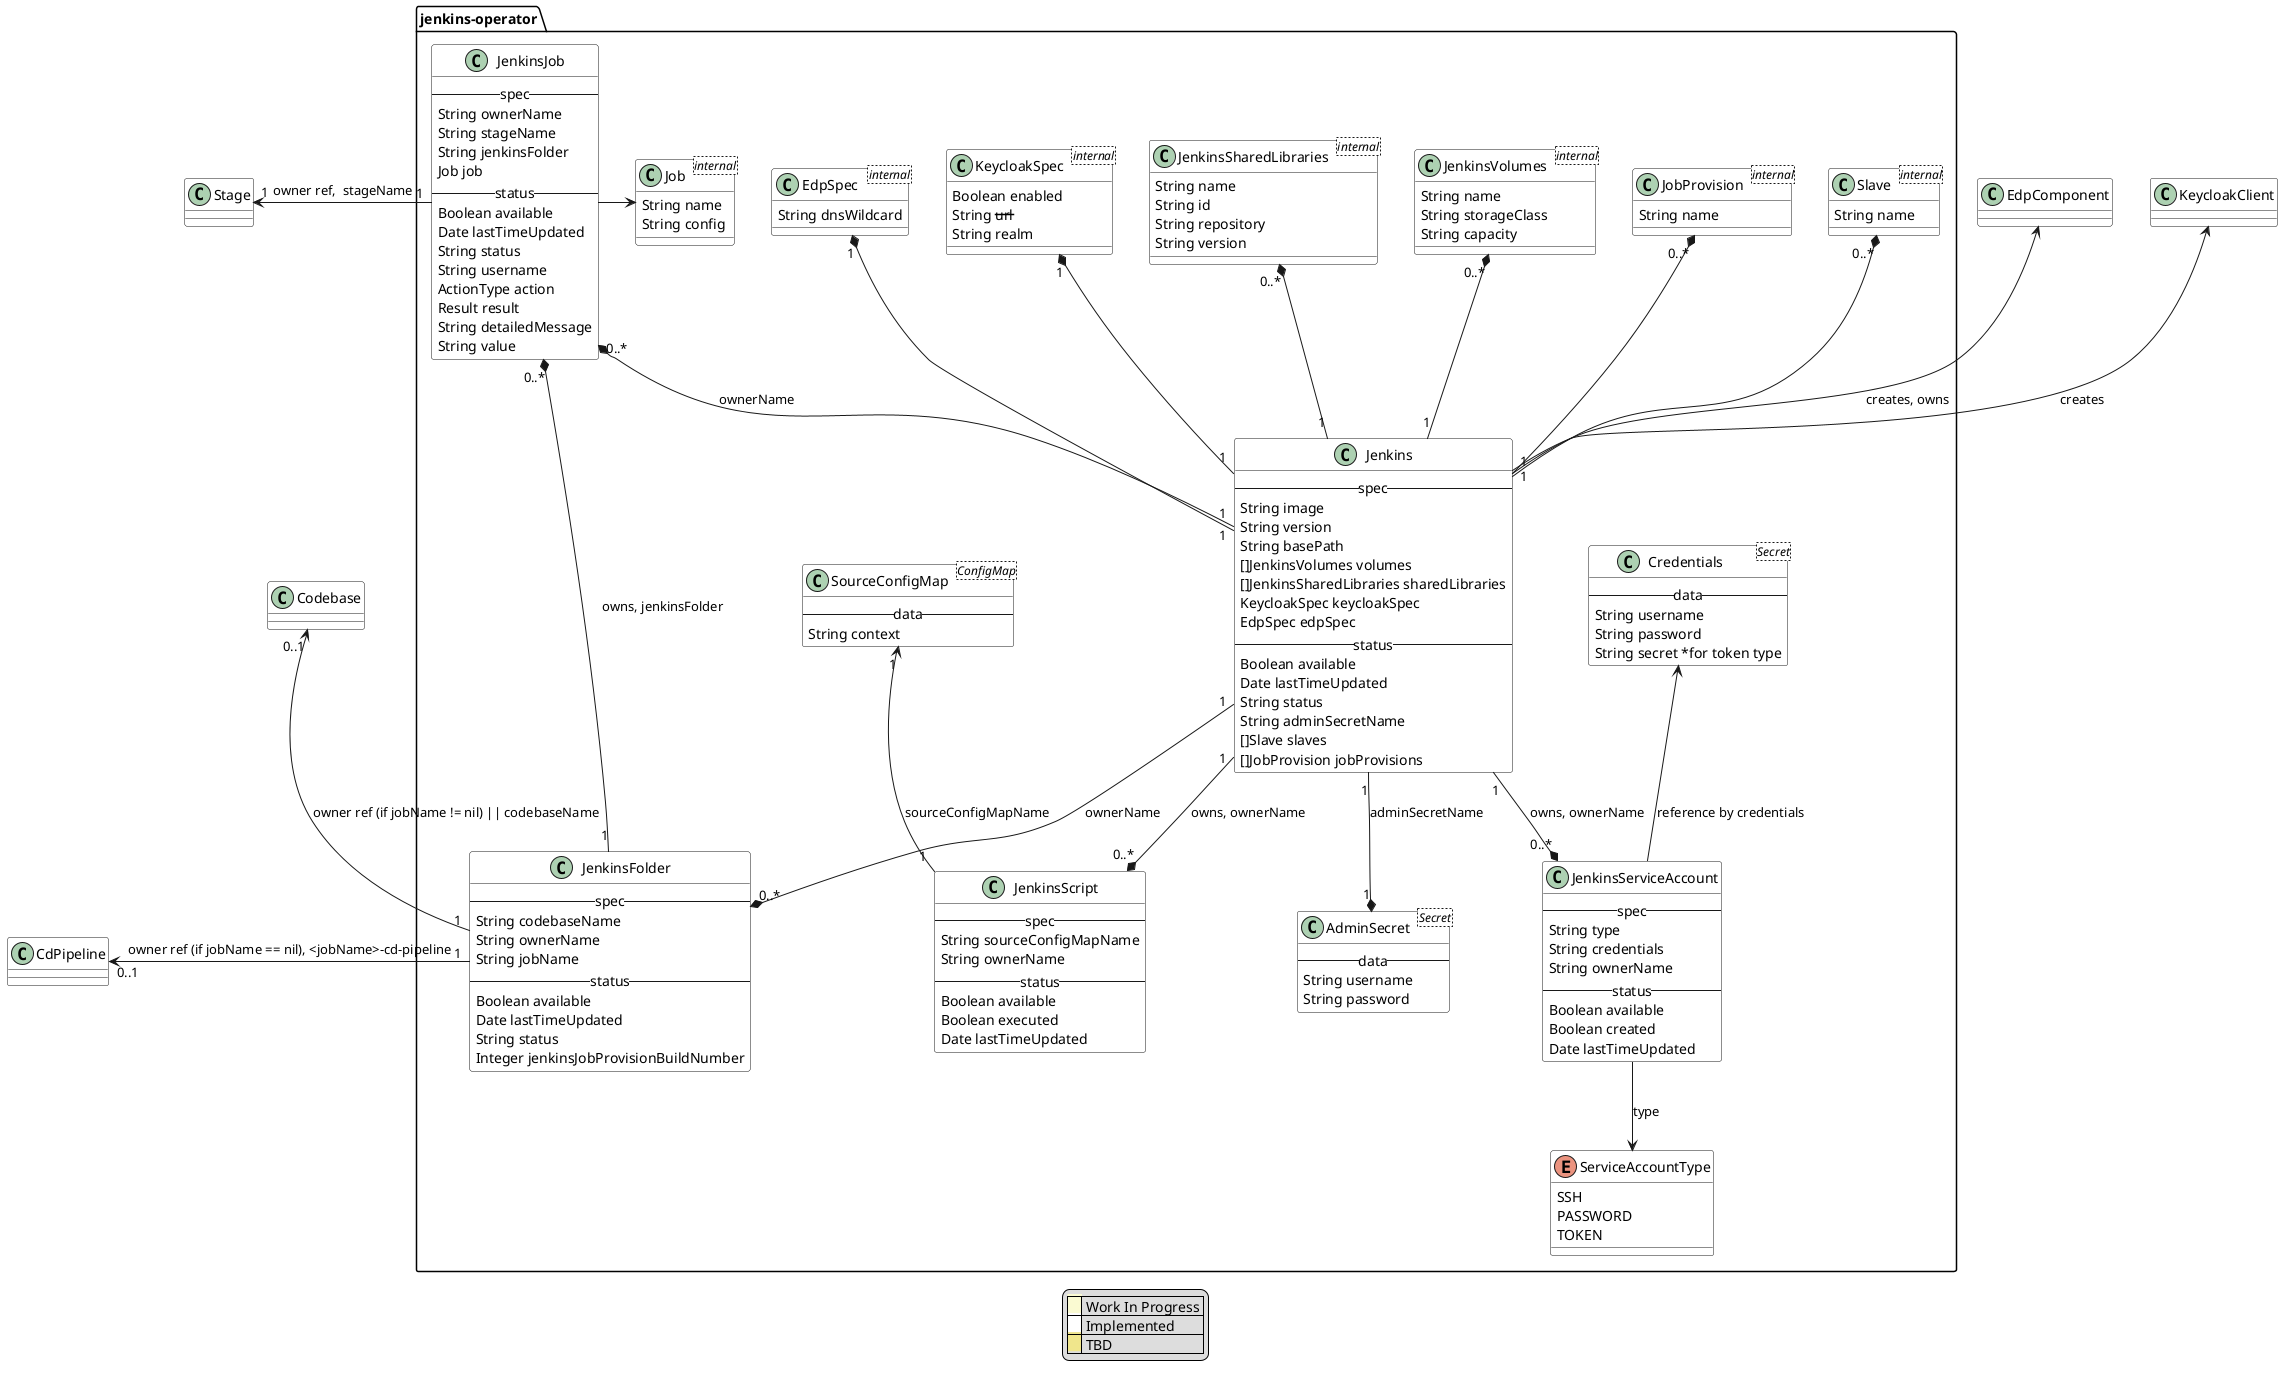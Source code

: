 @startuml

skinparam class {
	backgroundColor<<impl>> LightGoldenRodYellow
	backgroundColor<<wip>> LightGreen
	backgroundColor<<tbd>> Khaki
}

package jenkins-operator {
    class Jenkins {
        -- spec --
        String image
        String version
        String basePath
        []JenkinsVolumes volumes
        []JenkinsSharedLibraries sharedLibraries
        KeycloakSpec keycloakSpec
        EdpSpec edpSpec
        -- status --
        Boolean available
        Date lastTimeUpdated
        String status
        String adminSecretName
        []Slave slaves
        []JobProvision jobProvisions
    }

    JenkinsVolumes "0..*" *-- "1" Jenkins
    class JenkinsVolumes <internal> {
        String name
        String storageClass
        String capacity
    }

    JenkinsSharedLibraries "0..*" *-- "1" Jenkins
    class JenkinsSharedLibraries <internal> {
        String name
        String id
        String repository
        String version
    }

    KeycloakSpec "1" *-- "1" Jenkins
    class KeycloakSpec <internal> {
        Boolean enabled
        String --url--
        String realm
    }

    EdpSpec "1" *-- "1" Jenkins
    class EdpSpec <internal> {
        String dnsWildcard
    }

    Slave "0..*"  *-- "1" Jenkins
    class Slave <internal> {
         String name
    }

    JobProvision "0..*" *-- "1" Jenkins
    class JobProvision <internal> {
        String name
     }

    Jenkins "1" --* "1" AdminSecret : adminSecretName
    class AdminSecret <Secret> {
        -- data --
        String username
        String password
    }

    JenkinsFolder "0..*" *-u- "1" Jenkins : ownerName
    class JenkinsFolder {
        -- spec --
        String codebaseName
        String ownerName
        String jobName
        -- status --
        Boolean available
        Date lastTimeUpdated
        String status
        Integer jenkinsJobProvisionBuildNumber
  }

    JenkinsFolder "1" -u-* "0..*" JenkinsJob : owns, jenkinsFolder
    Jenkins "1" -u-* "0..*" JenkinsJob : ownerName
    class JenkinsJob {
        -- spec --
        String ownerName
        String stageName
        String jenkinsFolder
        Job job
        -- status --
        Boolean available
        Date lastTimeUpdated
        String status
        String username
        ActionType action
        Result result
        String detailedMessage
        String value
    }

    JenkinsJob -r-> Job
    class Job <internal> {
        String name
        String config
    }

    Jenkins "1" --* "0..*" JenkinsScript : owns, ownerName
    class JenkinsScript {
        -- spec --
        String sourceConfigMapName
        String ownerName
    -- status --
        Boolean available
        Boolean executed
        Date lastTimeUpdated
  }

    SourceConfigMap "1" <-d- "1" JenkinsScript : sourceConfigMapName
    class SourceConfigMap <ConfigMap> {
        -- data --
        String context
    }

    Jenkins "1" --* "0..*" JenkinsServiceAccount : owns, ownerName
    class JenkinsServiceAccount {
        -- spec --
        String type
        String credentials
        String ownerName
        -- status --
        Boolean available
        Boolean created
        Date lastTimeUpdated
    }

    Credentials <-d- JenkinsServiceAccount : "reference by credentials"
    class Credentials <Secret> {
        -- data --
        String username
        String password
        String secret *for token type
    }

    JenkinsServiceAccount --> ServiceAccountType : type
    enum ServiceAccountType {
        SSH
        PASSWORD
        TOKEN
    }

}

EdpComponent <-- Jenkins : creates, owns
KeycloakClient <-- Jenkins : creates
JenkinsFolder "1" -u-> "0..1" Codebase : owner ref (if jobName != nil) || codebaseName
JenkinsFolder "1" -l-> "0..1" CdPipeline : owner ref (if jobName == nil), <jobName>-cd-pipeline
JenkinsJob "1" -l-> "1" Stage : owner ref,  stageName

legend
|<back:LightGoldenRodYellow>    </back>| Work In Progress |
|<back:White>    </back>| Implemented |
|<back:Khaki>    </back>| TBD |
endlegend

skinparam class {
    BackgroundColor #white
	BackgroundColor<<wip>> LightGoldenRodYellow
	BackgroundColor<<tbd>> Khaki
}

@enduml